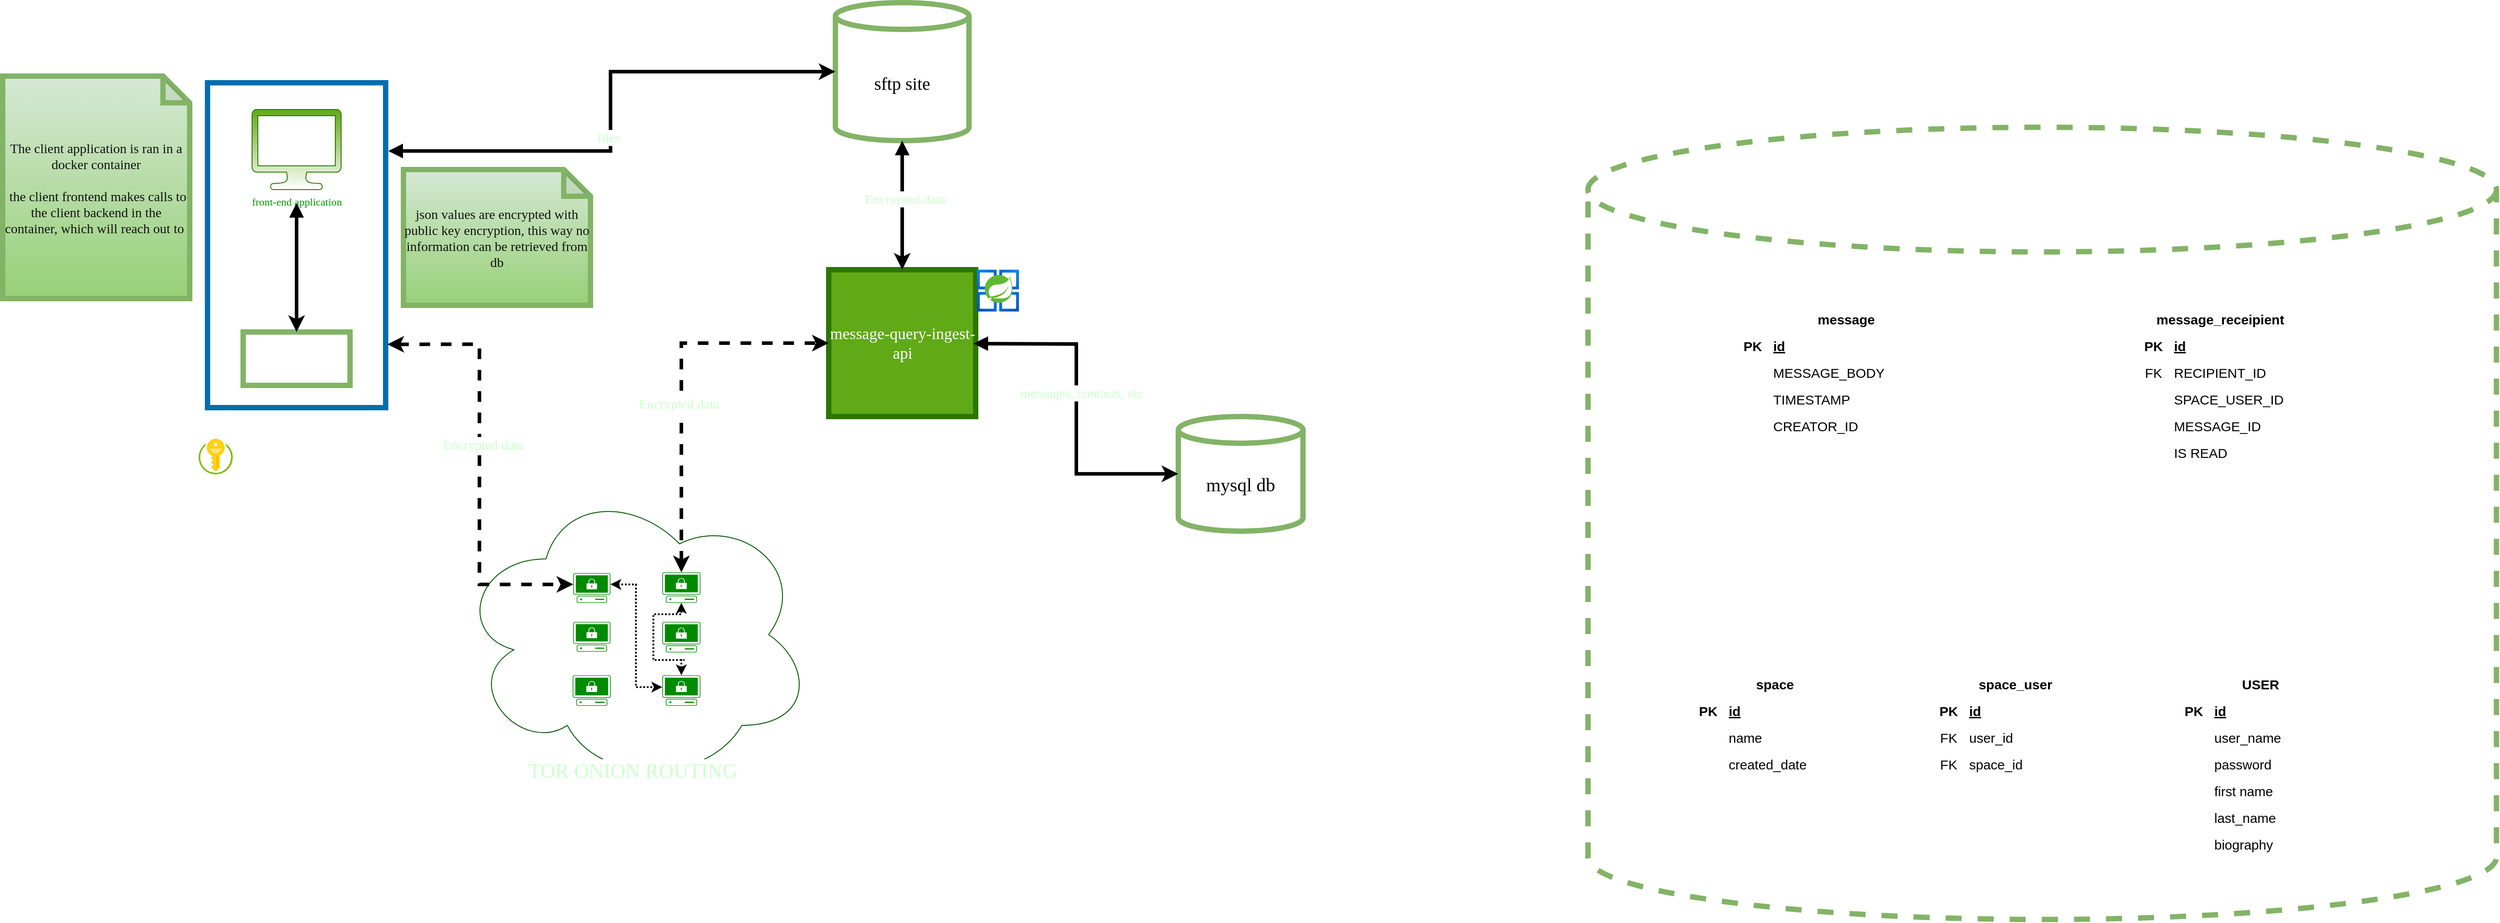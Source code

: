 <mxfile>
    <diagram id="uitrMO1AaJZe0HgwEuxK" name="Page-1">
        <mxGraphModel dx="2027" dy="1923" grid="1" gridSize="10" guides="1" tooltips="1" connect="1" arrows="1" fold="1" page="1" pageScale="1" pageWidth="850" pageHeight="1100" math="0" shadow="0">
            <root>
                <mxCell id="0"/>
                <mxCell id="1" parent="0"/>
                <mxCell id="LIlcAr5X8soDFpDNZf75-194" style="orthogonalLoop=1;jettySize=auto;html=1;exitX=1;exitY=0.5;exitDx=0;exitDy=0;exitPerimeter=0;entryX=0;entryY=0.5;entryDx=0;entryDy=0;entryPerimeter=0;fontSize=50;fontColor=#FFFFFF;startArrow=none;startFill=0;endArrow=blockThin;endFill=1;strokeColor=#FFFFFF;strokeWidth=6;shape=link;" parent="1" source="pYnr8Tc2lTxlnqV0wQ_2-9" target="LIlcAr5X8soDFpDNZf75-191" edge="1">
                    <mxGeometry relative="1" as="geometry"/>
                </mxCell>
                <mxCell id="LIlcAr5X8soDFpDNZf75-195" value="&lt;font style=&quot;font-size: 20px&quot;&gt;OVERVIEW&amp;nbsp;&lt;/font&gt;" style="edgeLabel;html=1;align=center;verticalAlign=middle;resizable=0;points=[];fontSize=15;fontColor=#FFFFFF;" parent="LIlcAr5X8soDFpDNZf75-194" vertex="1" connectable="0">
                    <mxGeometry x="-0.141" y="-3" relative="1" as="geometry">
                        <mxPoint as="offset"/>
                    </mxGeometry>
                </mxCell>
                <mxCell id="pYnr8Tc2lTxlnqV0wQ_2-9" value="&lt;font style=&quot;font-size: 21px&quot;&gt;mysql db&lt;/font&gt;" style="shape=cylinder3;whiteSpace=wrap;html=1;boundedLbl=1;backgroundOutline=1;size=15;fontFamily=Lucida Console;strokeWidth=6;gradientDirection=south;fillColor=none;strokeColor=#82b366;" parent="1" vertex="1">
                    <mxGeometry x="1100" y="415" width="140" height="128.75" as="geometry"/>
                </mxCell>
                <mxCell id="pYnr8Tc2lTxlnqV0wQ_2-22" value="&lt;font style=&quot;font-size: 20px&quot;&gt;sftp site&lt;/font&gt;" style="shape=cylinder3;whiteSpace=wrap;html=1;boundedLbl=1;backgroundOutline=1;size=15;fontFamily=Lucida Console;strokeWidth=6;gradientDirection=south;fillColor=none;strokeColor=#82b366;" parent="1" vertex="1">
                    <mxGeometry x="715" y="-50" width="150" height="155" as="geometry"/>
                </mxCell>
                <mxCell id="pYnr8Tc2lTxlnqV0wQ_2-23" value="&lt;font style=&quot;font-size: 18px&quot;&gt;message-query-ingest-api&lt;/font&gt;" style="whiteSpace=wrap;html=1;aspect=fixed;shadow=0;labelBackgroundColor=none;fontFamily=Lucida Console;strokeWidth=6;gradientDirection=south;fillColor=#60a917;fontColor=#ffffff;strokeColor=#2D7600;" parent="1" vertex="1">
                    <mxGeometry x="707.5" y="250" width="165" height="165" as="geometry"/>
                </mxCell>
                <mxCell id="pYnr8Tc2lTxlnqV0wQ_2-42" value="&lt;font style=&quot;font-size: 15px&quot;&gt;The client application is ran in a docker container&lt;br&gt;&lt;br&gt;&amp;nbsp;the client frontend makes calls to the client backend in the container, which will reach out to&amp;nbsp;&lt;/font&gt;" style="shape=note;whiteSpace=wrap;html=1;backgroundOutline=1;darkOpacity=0.05;shadow=0;labelBackgroundColor=none;fontFamily=Lucida Console;strokeWidth=6;fillColor=#d5e8d4;gradientDirection=south;strokeColor=#82b366;gradientColor=#97d077;labelBorderColor=none;fontColor=#121212;" parent="1" vertex="1">
                    <mxGeometry x="-220" y="32.5" width="210" height="250" as="geometry"/>
                </mxCell>
                <mxCell id="pYnr8Tc2lTxlnqV0wQ_2-50" value="" style="group" parent="1" vertex="1" connectable="0">
                    <mxGeometry x="10" y="40" width="225" height="365" as="geometry"/>
                </mxCell>
                <mxCell id="pYnr8Tc2lTxlnqV0wQ_2-5" value="front-end application" style="sketch=0;pointerEvents=1;shadow=0;dashed=0;html=1;strokeColor=#2D7600;fillColor=#60a917;labelPosition=center;verticalLabelPosition=bottom;verticalAlign=top;outlineConnect=0;align=center;shape=mxgraph.office.devices.lcd_monitor;fontColor=#009900;gradientColor=#ffffff;gradientDirection=south;fontFamily=Lucida Console;container=0;" parent="pYnr8Tc2lTxlnqV0wQ_2-50" vertex="1">
                    <mxGeometry x="50" y="30" width="100" height="90" as="geometry"/>
                </mxCell>
                <mxCell id="pYnr8Tc2lTxlnqV0wQ_2-7" value="client backend" style="rounded=0;whiteSpace=wrap;html=1;fontFamily=Lucida Console;strokeWidth=6;gradientDirection=south;fillColor=none;strokeColor=#82b366;fontColor=#FFFFFF;labelBackgroundColor=none;shadow=0;container=0;" parent="pYnr8Tc2lTxlnqV0wQ_2-50" vertex="1">
                    <mxGeometry x="40" y="280" width="120" height="60" as="geometry"/>
                </mxCell>
                <mxCell id="pYnr8Tc2lTxlnqV0wQ_2-16" style="edgeStyle=orthogonalEdgeStyle;rounded=0;orthogonalLoop=1;jettySize=auto;html=1;entryX=0.5;entryY=0;entryDx=0;entryDy=0;fontFamily=Lucida Console;fontColor=#CCFFCC;startArrow=block;startFill=1;sourcePerimeterSpacing=15;targetPerimeterSpacing=49;strokeWidth=4;jumpSize=6;" parent="pYnr8Tc2lTxlnqV0wQ_2-50" source="pYnr8Tc2lTxlnqV0wQ_2-5" target="pYnr8Tc2lTxlnqV0wQ_2-7" edge="1">
                    <mxGeometry relative="1" as="geometry"/>
                </mxCell>
                <mxCell id="pYnr8Tc2lTxlnqV0wQ_2-26" value="Docker Container" style="rounded=0;whiteSpace=wrap;html=1;shadow=0;labelBackgroundColor=none;fontFamily=Lucida Console;fontColor=#ffffff;strokeWidth=6;fillColor=none;gradientDirection=south;strokeColor=#006EAF;verticalAlign=top;container=0;" parent="pYnr8Tc2lTxlnqV0wQ_2-50" vertex="1">
                    <mxGeometry width="200" height="365" as="geometry"/>
                </mxCell>
                <mxCell id="LIlcAr5X8soDFpDNZf75-2" value="" style="shape=image;html=1;verticalAlign=top;verticalLabelPosition=bottom;labelBackgroundColor=#ffffff;imageAspect=0;aspect=fixed;image=https://cdn0.iconfinder.com/data/icons/social-media-2127/48/social_media_social_media_logo_docker-128.png;shadow=0;labelBorderColor=none;fontFamily=Lucida Console;fontSize=39;fontColor=#000033;strokeWidth=9;fillColor=default;gradientColor=none;gradientDirection=south;" parent="pYnr8Tc2lTxlnqV0wQ_2-50" vertex="1">
                    <mxGeometry x="150" y="-22.5" width="75" height="75" as="geometry"/>
                </mxCell>
                <mxCell id="LIlcAr5X8soDFpDNZf75-8" style="edgeStyle=orthogonalEdgeStyle;rounded=0;jumpSize=6;orthogonalLoop=1;jettySize=auto;html=1;exitX=1.015;exitY=0.21;exitDx=0;exitDy=0;entryX=0;entryY=0.5;entryDx=0;entryDy=0;fontFamily=Lucida Console;fontColor=#CCFFCC;startArrow=block;startFill=1;sourcePerimeterSpacing=15;targetPerimeterSpacing=49;strokeWidth=4;strokeColor=default;exitPerimeter=0;entryPerimeter=0;" parent="1" source="pYnr8Tc2lTxlnqV0wQ_2-26" target="pYnr8Tc2lTxlnqV0wQ_2-22" edge="1">
                    <mxGeometry relative="1" as="geometry">
                        <mxPoint x="211" y="89.905" as="sourcePoint"/>
                        <mxPoint x="699.99" y="90.0" as="targetPoint"/>
                    </mxGeometry>
                </mxCell>
                <mxCell id="LIlcAr5X8soDFpDNZf75-9" value="files" style="edgeLabel;html=1;align=center;verticalAlign=middle;resizable=0;points=[];fontFamily=Lucida Console;fontColor=#CCFFCC;fontSize=15;" parent="LIlcAr5X8soDFpDNZf75-8" vertex="1" connectable="0">
                    <mxGeometry x="-0.102" y="3" relative="1" as="geometry">
                        <mxPoint as="offset"/>
                    </mxGeometry>
                </mxCell>
                <mxCell id="LIlcAr5X8soDFpDNZf75-11" style="edgeStyle=orthogonalEdgeStyle;rounded=0;jumpSize=6;orthogonalLoop=1;jettySize=auto;html=1;exitX=0.5;exitY=1;exitDx=0;exitDy=0;entryX=0.5;entryY=0;entryDx=0;entryDy=0;fontFamily=Lucida Console;fontColor=#CCFFCC;startArrow=block;startFill=1;sourcePerimeterSpacing=15;targetPerimeterSpacing=49;strokeWidth=4;strokeColor=default;exitPerimeter=0;" parent="1" source="pYnr8Tc2lTxlnqV0wQ_2-22" target="pYnr8Tc2lTxlnqV0wQ_2-23" edge="1">
                    <mxGeometry relative="1" as="geometry">
                        <mxPoint x="222" y="336.325" as="sourcePoint"/>
                        <mxPoint x="710.99" y="333.92" as="targetPoint"/>
                    </mxGeometry>
                </mxCell>
                <mxCell id="LIlcAr5X8soDFpDNZf75-12" value="Encrypted data" style="edgeLabel;html=1;align=center;verticalAlign=middle;resizable=0;points=[];fontFamily=Lucida Console;fontColor=#CCFFCC;fontSize=15;" parent="LIlcAr5X8soDFpDNZf75-11" vertex="1" connectable="0">
                    <mxGeometry x="-0.102" y="3" relative="1" as="geometry">
                        <mxPoint as="offset"/>
                    </mxGeometry>
                </mxCell>
                <mxCell id="LIlcAr5X8soDFpDNZf75-13" value="" style="aspect=fixed;html=1;points=[];align=center;image;fontSize=12;image=img/lib/azure2/compute/Azure_Spring_Cloud.svg;" parent="1" vertex="1">
                    <mxGeometry x="872.5" y="250" width="50" height="47.06" as="geometry"/>
                </mxCell>
                <mxCell id="LIlcAr5X8soDFpDNZf75-16" style="edgeStyle=orthogonalEdgeStyle;rounded=0;jumpSize=6;orthogonalLoop=1;jettySize=auto;html=1;entryX=0;entryY=0.5;entryDx=0;entryDy=0;fontFamily=Lucida Console;fontColor=#CCFFCC;startArrow=block;startFill=1;sourcePerimeterSpacing=15;targetPerimeterSpacing=49;strokeWidth=4;strokeColor=default;entryPerimeter=0;" parent="1" target="pYnr8Tc2lTxlnqV0wQ_2-9" edge="1">
                    <mxGeometry relative="1" as="geometry">
                        <mxPoint x="870" y="333" as="sourcePoint"/>
                        <mxPoint x="865" y="509" as="targetPoint"/>
                    </mxGeometry>
                </mxCell>
                <mxCell id="LIlcAr5X8soDFpDNZf75-17" value="messages, contacts, etc" style="edgeLabel;html=1;align=center;verticalAlign=middle;resizable=0;points=[];fontFamily=Lucida Console;fontColor=#CCFFCC;fontSize=15;" parent="LIlcAr5X8soDFpDNZf75-16" vertex="1" connectable="0">
                    <mxGeometry x="-0.102" y="3" relative="1" as="geometry">
                        <mxPoint x="2" y="1" as="offset"/>
                    </mxGeometry>
                </mxCell>
                <mxCell id="LIlcAr5X8soDFpDNZf75-38" value="USER" style="shape=table;startSize=30;container=1;collapsible=1;childLayout=tableLayout;fixedRows=1;rowLines=0;fontStyle=1;align=center;resizeLast=1;labelBackgroundColor=none;labelBorderColor=none;fontSize=15;strokeWidth=4;strokeColor=#FFFFFF;" parent="1" vertex="1">
                    <mxGeometry x="2225.24" y="700" width="180" height="220" as="geometry"/>
                </mxCell>
                <mxCell id="LIlcAr5X8soDFpDNZf75-39" value="" style="shape=tableRow;horizontal=0;startSize=0;swimlaneHead=0;swimlaneBody=0;collapsible=0;dropTarget=0;points=[[0,0.5],[1,0.5]];portConstraint=eastwest;top=0;left=0;right=0;bottom=1;labelBackgroundColor=none;labelBorderColor=none;fontSize=15;strokeWidth=4;strokeColor=#FFFFFF;" parent="LIlcAr5X8soDFpDNZf75-38" vertex="1">
                    <mxGeometry y="30" width="180" height="30" as="geometry"/>
                </mxCell>
                <mxCell id="LIlcAr5X8soDFpDNZf75-40" value="PK" style="shape=partialRectangle;connectable=0;top=0;left=0;bottom=0;right=0;fontStyle=1;overflow=hidden;labelBackgroundColor=none;labelBorderColor=none;fontSize=15;strokeWidth=4;strokeColor=#FFFFFF;" parent="LIlcAr5X8soDFpDNZf75-39" vertex="1">
                    <mxGeometry width="30" height="30" as="geometry">
                        <mxRectangle width="30" height="30" as="alternateBounds"/>
                    </mxGeometry>
                </mxCell>
                <mxCell id="LIlcAr5X8soDFpDNZf75-41" value="id" style="shape=partialRectangle;connectable=0;top=0;left=0;bottom=0;right=0;align=left;spacingLeft=6;fontStyle=5;overflow=hidden;labelBackgroundColor=none;labelBorderColor=none;fontSize=15;strokeWidth=4;strokeColor=#FFFFFF;" parent="LIlcAr5X8soDFpDNZf75-39" vertex="1">
                    <mxGeometry x="30" width="150" height="30" as="geometry">
                        <mxRectangle width="150" height="30" as="alternateBounds"/>
                    </mxGeometry>
                </mxCell>
                <mxCell id="LIlcAr5X8soDFpDNZf75-42" value="" style="shape=tableRow;horizontal=0;startSize=0;swimlaneHead=0;swimlaneBody=0;collapsible=0;dropTarget=0;points=[[0,0.5],[1,0.5]];portConstraint=eastwest;top=0;left=0;right=0;bottom=0;labelBackgroundColor=none;labelBorderColor=none;fontSize=15;strokeWidth=4;strokeColor=#FFFFFF;" parent="LIlcAr5X8soDFpDNZf75-38" vertex="1">
                    <mxGeometry y="60" width="180" height="30" as="geometry"/>
                </mxCell>
                <mxCell id="LIlcAr5X8soDFpDNZf75-43" value="" style="shape=partialRectangle;connectable=0;top=0;left=0;bottom=0;right=0;editable=1;overflow=hidden;labelBackgroundColor=none;labelBorderColor=none;fontSize=15;strokeWidth=4;strokeColor=#FFFFFF;" parent="LIlcAr5X8soDFpDNZf75-42" vertex="1">
                    <mxGeometry width="30" height="30" as="geometry">
                        <mxRectangle width="30" height="30" as="alternateBounds"/>
                    </mxGeometry>
                </mxCell>
                <mxCell id="LIlcAr5X8soDFpDNZf75-44" value="user_name" style="shape=partialRectangle;connectable=0;top=0;left=0;bottom=0;right=0;align=left;spacingLeft=6;overflow=hidden;labelBackgroundColor=none;labelBorderColor=none;fontSize=15;strokeWidth=4;strokeColor=#FFFFFF;" parent="LIlcAr5X8soDFpDNZf75-42" vertex="1">
                    <mxGeometry x="30" width="150" height="30" as="geometry">
                        <mxRectangle width="150" height="30" as="alternateBounds"/>
                    </mxGeometry>
                </mxCell>
                <mxCell id="LIlcAr5X8soDFpDNZf75-64" value="" style="shape=tableRow;horizontal=0;startSize=0;swimlaneHead=0;swimlaneBody=0;collapsible=0;dropTarget=0;points=[[0,0.5],[1,0.5]];portConstraint=eastwest;top=0;left=0;right=0;bottom=0;labelBackgroundColor=none;labelBorderColor=none;fontSize=15;strokeWidth=4;strokeColor=#FFFFFF;" parent="LIlcAr5X8soDFpDNZf75-38" vertex="1">
                    <mxGeometry y="90" width="180" height="30" as="geometry"/>
                </mxCell>
                <mxCell id="LIlcAr5X8soDFpDNZf75-65" value="" style="shape=partialRectangle;connectable=0;top=0;left=0;bottom=0;right=0;editable=1;overflow=hidden;labelBackgroundColor=none;labelBorderColor=none;fontSize=15;strokeWidth=4;strokeColor=#FFFFFF;" parent="LIlcAr5X8soDFpDNZf75-64" vertex="1">
                    <mxGeometry width="30" height="30" as="geometry">
                        <mxRectangle width="30" height="30" as="alternateBounds"/>
                    </mxGeometry>
                </mxCell>
                <mxCell id="LIlcAr5X8soDFpDNZf75-66" value="password" style="shape=partialRectangle;connectable=0;top=0;left=0;bottom=0;right=0;align=left;spacingLeft=6;overflow=hidden;labelBackgroundColor=none;labelBorderColor=none;fontSize=15;strokeWidth=4;strokeColor=#FFFFFF;" parent="LIlcAr5X8soDFpDNZf75-64" vertex="1">
                    <mxGeometry x="30" width="150" height="30" as="geometry">
                        <mxRectangle width="150" height="30" as="alternateBounds"/>
                    </mxGeometry>
                </mxCell>
                <mxCell id="LIlcAr5X8soDFpDNZf75-67" value="" style="shape=tableRow;horizontal=0;startSize=0;swimlaneHead=0;swimlaneBody=0;collapsible=0;dropTarget=0;points=[[0,0.5],[1,0.5]];portConstraint=eastwest;top=0;left=0;right=0;bottom=0;labelBackgroundColor=none;labelBorderColor=none;fontSize=15;strokeWidth=4;strokeColor=#FFFFFF;" parent="LIlcAr5X8soDFpDNZf75-38" vertex="1">
                    <mxGeometry y="120" width="180" height="30" as="geometry"/>
                </mxCell>
                <mxCell id="LIlcAr5X8soDFpDNZf75-68" value="" style="shape=partialRectangle;connectable=0;top=0;left=0;bottom=0;right=0;editable=1;overflow=hidden;labelBackgroundColor=none;labelBorderColor=none;fontSize=15;strokeWidth=4;strokeColor=#FFFFFF;" parent="LIlcAr5X8soDFpDNZf75-67" vertex="1">
                    <mxGeometry width="30" height="30" as="geometry">
                        <mxRectangle width="30" height="30" as="alternateBounds"/>
                    </mxGeometry>
                </mxCell>
                <mxCell id="LIlcAr5X8soDFpDNZf75-69" value="first name" style="shape=partialRectangle;connectable=0;top=0;left=0;bottom=0;right=0;align=left;spacingLeft=6;overflow=hidden;labelBackgroundColor=none;labelBorderColor=none;fontSize=15;strokeWidth=4;strokeColor=#FFFFFF;" parent="LIlcAr5X8soDFpDNZf75-67" vertex="1">
                    <mxGeometry x="30" width="150" height="30" as="geometry">
                        <mxRectangle width="150" height="30" as="alternateBounds"/>
                    </mxGeometry>
                </mxCell>
                <mxCell id="LIlcAr5X8soDFpDNZf75-76" value="" style="shape=tableRow;horizontal=0;startSize=0;swimlaneHead=0;swimlaneBody=0;collapsible=0;dropTarget=0;points=[[0,0.5],[1,0.5]];portConstraint=eastwest;top=0;left=0;right=0;bottom=0;labelBackgroundColor=none;labelBorderColor=none;fontSize=15;strokeWidth=4;strokeColor=#FFFFFF;" parent="LIlcAr5X8soDFpDNZf75-38" vertex="1">
                    <mxGeometry y="150" width="180" height="30" as="geometry"/>
                </mxCell>
                <mxCell id="LIlcAr5X8soDFpDNZf75-77" value="           " style="shape=partialRectangle;connectable=0;top=0;left=0;bottom=0;right=0;editable=1;overflow=hidden;labelBackgroundColor=none;labelBorderColor=none;fontSize=15;strokeWidth=4;strokeColor=#FFFFFF;" parent="LIlcAr5X8soDFpDNZf75-76" vertex="1">
                    <mxGeometry width="30" height="30" as="geometry">
                        <mxRectangle width="30" height="30" as="alternateBounds"/>
                    </mxGeometry>
                </mxCell>
                <mxCell id="LIlcAr5X8soDFpDNZf75-78" value="last_name" style="shape=partialRectangle;connectable=0;top=0;left=0;bottom=0;right=0;align=left;spacingLeft=6;overflow=hidden;labelBackgroundColor=none;labelBorderColor=none;fontSize=15;strokeWidth=4;strokeColor=#FFFFFF;" parent="LIlcAr5X8soDFpDNZf75-76" vertex="1">
                    <mxGeometry x="30" width="150" height="30" as="geometry">
                        <mxRectangle width="150" height="30" as="alternateBounds"/>
                    </mxGeometry>
                </mxCell>
                <mxCell id="LIlcAr5X8soDFpDNZf75-79" value="" style="shape=tableRow;horizontal=0;startSize=0;swimlaneHead=0;swimlaneBody=0;collapsible=0;dropTarget=0;points=[[0,0.5],[1,0.5]];portConstraint=eastwest;top=0;left=0;right=0;bottom=0;labelBackgroundColor=none;labelBorderColor=none;fontSize=15;strokeWidth=4;strokeColor=#FFFFFF;" parent="LIlcAr5X8soDFpDNZf75-38" vertex="1">
                    <mxGeometry y="180" width="180" height="30" as="geometry"/>
                </mxCell>
                <mxCell id="LIlcAr5X8soDFpDNZf75-80" value="           " style="shape=partialRectangle;connectable=0;top=0;left=0;bottom=0;right=0;editable=1;overflow=hidden;labelBackgroundColor=none;labelBorderColor=none;fontSize=15;strokeWidth=4;strokeColor=#FFFFFF;" parent="LIlcAr5X8soDFpDNZf75-79" vertex="1">
                    <mxGeometry width="30" height="30" as="geometry">
                        <mxRectangle width="30" height="30" as="alternateBounds"/>
                    </mxGeometry>
                </mxCell>
                <mxCell id="LIlcAr5X8soDFpDNZf75-81" value="biography" style="shape=partialRectangle;connectable=0;top=0;left=0;bottom=0;right=0;align=left;spacingLeft=6;overflow=hidden;labelBackgroundColor=none;labelBorderColor=none;fontSize=15;strokeWidth=4;strokeColor=#FFFFFF;" parent="LIlcAr5X8soDFpDNZf75-79" vertex="1">
                    <mxGeometry x="30" width="150" height="30" as="geometry">
                        <mxRectangle width="150" height="30" as="alternateBounds"/>
                    </mxGeometry>
                </mxCell>
                <mxCell id="LIlcAr5X8soDFpDNZf75-82" value="message_receipient" style="shape=table;startSize=30;container=1;collapsible=1;childLayout=tableLayout;fixedRows=1;rowLines=0;fontStyle=1;align=center;resizeLast=1;labelBackgroundColor=none;labelBorderColor=none;fontSize=15;strokeWidth=4;strokeColor=#FFFFFF;" parent="1" vertex="1">
                    <mxGeometry x="2180" y="290" width="180" height="190" as="geometry"/>
                </mxCell>
                <mxCell id="LIlcAr5X8soDFpDNZf75-83" value="" style="shape=tableRow;horizontal=0;startSize=0;swimlaneHead=0;swimlaneBody=0;collapsible=0;dropTarget=0;points=[[0,0.5],[1,0.5]];portConstraint=eastwest;top=0;left=0;right=0;bottom=1;labelBackgroundColor=none;labelBorderColor=none;fontSize=15;strokeWidth=4;strokeColor=#FFFFFF;" parent="LIlcAr5X8soDFpDNZf75-82" vertex="1">
                    <mxGeometry y="30" width="180" height="30" as="geometry"/>
                </mxCell>
                <mxCell id="LIlcAr5X8soDFpDNZf75-84" value="PK" style="shape=partialRectangle;connectable=0;top=0;left=0;bottom=0;right=0;fontStyle=1;overflow=hidden;labelBackgroundColor=none;labelBorderColor=none;fontSize=15;strokeWidth=4;strokeColor=#FFFFFF;" parent="LIlcAr5X8soDFpDNZf75-83" vertex="1">
                    <mxGeometry width="30" height="30" as="geometry">
                        <mxRectangle width="30" height="30" as="alternateBounds"/>
                    </mxGeometry>
                </mxCell>
                <mxCell id="LIlcAr5X8soDFpDNZf75-85" value="id" style="shape=partialRectangle;connectable=0;top=0;left=0;bottom=0;right=0;align=left;spacingLeft=6;fontStyle=5;overflow=hidden;labelBackgroundColor=none;labelBorderColor=none;fontSize=15;strokeWidth=4;strokeColor=#FFFFFF;" parent="LIlcAr5X8soDFpDNZf75-83" vertex="1">
                    <mxGeometry x="30" width="150" height="30" as="geometry">
                        <mxRectangle width="150" height="30" as="alternateBounds"/>
                    </mxGeometry>
                </mxCell>
                <mxCell id="LIlcAr5X8soDFpDNZf75-89" value="" style="shape=tableRow;horizontal=0;startSize=0;swimlaneHead=0;swimlaneBody=0;collapsible=0;dropTarget=0;points=[[0,0.5],[1,0.5]];portConstraint=eastwest;top=0;left=0;right=0;bottom=0;labelBackgroundColor=none;labelBorderColor=none;fontSize=15;strokeWidth=4;strokeColor=#FFFFFF;" parent="LIlcAr5X8soDFpDNZf75-82" vertex="1">
                    <mxGeometry y="60" width="180" height="30" as="geometry"/>
                </mxCell>
                <mxCell id="LIlcAr5X8soDFpDNZf75-90" value="FK" style="shape=partialRectangle;connectable=0;top=0;left=0;bottom=0;right=0;editable=1;overflow=hidden;labelBackgroundColor=none;labelBorderColor=none;fontSize=15;strokeWidth=4;strokeColor=#FFFFFF;" parent="LIlcAr5X8soDFpDNZf75-89" vertex="1">
                    <mxGeometry width="30" height="30" as="geometry">
                        <mxRectangle width="30" height="30" as="alternateBounds"/>
                    </mxGeometry>
                </mxCell>
                <mxCell id="LIlcAr5X8soDFpDNZf75-91" value="RECIPIENT_ID" style="shape=partialRectangle;connectable=0;top=0;left=0;bottom=0;right=0;align=left;spacingLeft=6;overflow=hidden;labelBackgroundColor=none;labelBorderColor=none;fontSize=15;strokeWidth=4;strokeColor=#FFFFFF;" parent="LIlcAr5X8soDFpDNZf75-89" vertex="1">
                    <mxGeometry x="30" width="150" height="30" as="geometry">
                        <mxRectangle width="150" height="30" as="alternateBounds"/>
                    </mxGeometry>
                </mxCell>
                <mxCell id="LIlcAr5X8soDFpDNZf75-92" value="" style="shape=tableRow;horizontal=0;startSize=0;swimlaneHead=0;swimlaneBody=0;collapsible=0;dropTarget=0;points=[[0,0.5],[1,0.5]];portConstraint=eastwest;top=0;left=0;right=0;bottom=0;labelBackgroundColor=none;labelBorderColor=none;fontSize=15;strokeWidth=4;strokeColor=#FFFFFF;" parent="LIlcAr5X8soDFpDNZf75-82" vertex="1">
                    <mxGeometry y="90" width="180" height="30" as="geometry"/>
                </mxCell>
                <mxCell id="LIlcAr5X8soDFpDNZf75-93" value="" style="shape=partialRectangle;connectable=0;top=0;left=0;bottom=0;right=0;editable=1;overflow=hidden;labelBackgroundColor=none;labelBorderColor=none;fontSize=15;strokeWidth=4;strokeColor=#FFFFFF;" parent="LIlcAr5X8soDFpDNZf75-92" vertex="1">
                    <mxGeometry width="30" height="30" as="geometry">
                        <mxRectangle width="30" height="30" as="alternateBounds"/>
                    </mxGeometry>
                </mxCell>
                <mxCell id="LIlcAr5X8soDFpDNZf75-94" value="SPACE_USER_ID " style="shape=partialRectangle;connectable=0;top=0;left=0;bottom=0;right=0;align=left;spacingLeft=6;overflow=hidden;labelBackgroundColor=none;labelBorderColor=none;fontSize=15;strokeWidth=4;strokeColor=#FFFFFF;" parent="LIlcAr5X8soDFpDNZf75-92" vertex="1">
                    <mxGeometry x="30" width="150" height="30" as="geometry">
                        <mxRectangle width="150" height="30" as="alternateBounds"/>
                    </mxGeometry>
                </mxCell>
                <mxCell id="LIlcAr5X8soDFpDNZf75-95" value="" style="shape=tableRow;horizontal=0;startSize=0;swimlaneHead=0;swimlaneBody=0;collapsible=0;dropTarget=0;points=[[0,0.5],[1,0.5]];portConstraint=eastwest;top=0;left=0;right=0;bottom=0;labelBackgroundColor=none;labelBorderColor=none;fontSize=15;strokeWidth=4;strokeColor=#FFFFFF;" parent="LIlcAr5X8soDFpDNZf75-82" vertex="1">
                    <mxGeometry y="120" width="180" height="30" as="geometry"/>
                </mxCell>
                <mxCell id="LIlcAr5X8soDFpDNZf75-96" value="           " style="shape=partialRectangle;connectable=0;top=0;left=0;bottom=0;right=0;editable=1;overflow=hidden;labelBackgroundColor=none;labelBorderColor=none;fontSize=15;strokeWidth=4;strokeColor=#FFFFFF;" parent="LIlcAr5X8soDFpDNZf75-95" vertex="1">
                    <mxGeometry width="30" height="30" as="geometry">
                        <mxRectangle width="30" height="30" as="alternateBounds"/>
                    </mxGeometry>
                </mxCell>
                <mxCell id="LIlcAr5X8soDFpDNZf75-97" value="MESSAGE_ID" style="shape=partialRectangle;connectable=0;top=0;left=0;bottom=0;right=0;align=left;spacingLeft=6;overflow=hidden;labelBackgroundColor=none;labelBorderColor=none;fontSize=15;strokeWidth=4;strokeColor=#FFFFFF;" parent="LIlcAr5X8soDFpDNZf75-95" vertex="1">
                    <mxGeometry x="30" width="150" height="30" as="geometry">
                        <mxRectangle width="150" height="30" as="alternateBounds"/>
                    </mxGeometry>
                </mxCell>
                <mxCell id="LIlcAr5X8soDFpDNZf75-98" value="" style="shape=tableRow;horizontal=0;startSize=0;swimlaneHead=0;swimlaneBody=0;collapsible=0;dropTarget=0;points=[[0,0.5],[1,0.5]];portConstraint=eastwest;top=0;left=0;right=0;bottom=0;labelBackgroundColor=none;labelBorderColor=none;fontSize=15;strokeWidth=4;strokeColor=#FFFFFF;" parent="LIlcAr5X8soDFpDNZf75-82" vertex="1">
                    <mxGeometry y="150" width="180" height="30" as="geometry"/>
                </mxCell>
                <mxCell id="LIlcAr5X8soDFpDNZf75-99" value="           " style="shape=partialRectangle;connectable=0;top=0;left=0;bottom=0;right=0;editable=1;overflow=hidden;labelBackgroundColor=none;labelBorderColor=none;fontSize=15;strokeWidth=4;strokeColor=#FFFFFF;" parent="LIlcAr5X8soDFpDNZf75-98" vertex="1">
                    <mxGeometry width="30" height="30" as="geometry">
                        <mxRectangle width="30" height="30" as="alternateBounds"/>
                    </mxGeometry>
                </mxCell>
                <mxCell id="LIlcAr5X8soDFpDNZf75-100" value="IS READ" style="shape=partialRectangle;connectable=0;top=0;left=0;bottom=0;right=0;align=left;spacingLeft=6;overflow=hidden;labelBackgroundColor=none;labelBorderColor=none;fontSize=15;strokeWidth=4;strokeColor=#FFFFFF;" parent="LIlcAr5X8soDFpDNZf75-98" vertex="1">
                    <mxGeometry x="30" width="150" height="30" as="geometry">
                        <mxRectangle width="150" height="30" as="alternateBounds"/>
                    </mxGeometry>
                </mxCell>
                <mxCell id="LIlcAr5X8soDFpDNZf75-101" value="space" style="shape=table;startSize=30;container=1;collapsible=1;childLayout=tableLayout;fixedRows=1;rowLines=0;fontStyle=1;align=center;resizeLast=1;labelBackgroundColor=none;labelBorderColor=none;fontSize=15;strokeWidth=4;strokeColor=#FFFFFF;" parent="1" vertex="1">
                    <mxGeometry x="1680" y="700" width="180" height="130" as="geometry"/>
                </mxCell>
                <mxCell id="LIlcAr5X8soDFpDNZf75-102" value="" style="shape=tableRow;horizontal=0;startSize=0;swimlaneHead=0;swimlaneBody=0;collapsible=0;dropTarget=0;points=[[0,0.5],[1,0.5]];portConstraint=eastwest;top=0;left=0;right=0;bottom=1;labelBackgroundColor=none;labelBorderColor=none;fontSize=15;strokeWidth=4;strokeColor=#FFFFFF;" parent="LIlcAr5X8soDFpDNZf75-101" vertex="1">
                    <mxGeometry y="30" width="180" height="30" as="geometry"/>
                </mxCell>
                <mxCell id="LIlcAr5X8soDFpDNZf75-103" value="PK" style="shape=partialRectangle;connectable=0;top=0;left=0;bottom=0;right=0;fontStyle=1;overflow=hidden;labelBackgroundColor=none;labelBorderColor=none;fontSize=15;strokeWidth=4;strokeColor=#FFFFFF;" parent="LIlcAr5X8soDFpDNZf75-102" vertex="1">
                    <mxGeometry width="30" height="30" as="geometry">
                        <mxRectangle width="30" height="30" as="alternateBounds"/>
                    </mxGeometry>
                </mxCell>
                <mxCell id="LIlcAr5X8soDFpDNZf75-104" value="id" style="shape=partialRectangle;connectable=0;top=0;left=0;bottom=0;right=0;align=left;spacingLeft=6;fontStyle=5;overflow=hidden;labelBackgroundColor=none;labelBorderColor=none;fontSize=15;strokeWidth=4;strokeColor=#FFFFFF;" parent="LIlcAr5X8soDFpDNZf75-102" vertex="1">
                    <mxGeometry x="30" width="150" height="30" as="geometry">
                        <mxRectangle width="150" height="30" as="alternateBounds"/>
                    </mxGeometry>
                </mxCell>
                <mxCell id="LIlcAr5X8soDFpDNZf75-105" value="" style="shape=tableRow;horizontal=0;startSize=0;swimlaneHead=0;swimlaneBody=0;collapsible=0;dropTarget=0;points=[[0,0.5],[1,0.5]];portConstraint=eastwest;top=0;left=0;right=0;bottom=0;labelBackgroundColor=none;labelBorderColor=none;fontSize=15;strokeWidth=4;strokeColor=#FFFFFF;" parent="LIlcAr5X8soDFpDNZf75-101" vertex="1">
                    <mxGeometry y="60" width="180" height="30" as="geometry"/>
                </mxCell>
                <mxCell id="LIlcAr5X8soDFpDNZf75-106" value="" style="shape=partialRectangle;connectable=0;top=0;left=0;bottom=0;right=0;editable=1;overflow=hidden;labelBackgroundColor=none;labelBorderColor=none;fontSize=15;strokeWidth=4;strokeColor=#FFFFFF;" parent="LIlcAr5X8soDFpDNZf75-105" vertex="1">
                    <mxGeometry width="30" height="30" as="geometry">
                        <mxRectangle width="30" height="30" as="alternateBounds"/>
                    </mxGeometry>
                </mxCell>
                <mxCell id="LIlcAr5X8soDFpDNZf75-107" value="name" style="shape=partialRectangle;connectable=0;top=0;left=0;bottom=0;right=0;align=left;spacingLeft=6;overflow=hidden;labelBackgroundColor=none;labelBorderColor=none;fontSize=15;strokeWidth=4;strokeColor=#FFFFFF;" parent="LIlcAr5X8soDFpDNZf75-105" vertex="1">
                    <mxGeometry x="30" width="150" height="30" as="geometry">
                        <mxRectangle width="150" height="30" as="alternateBounds"/>
                    </mxGeometry>
                </mxCell>
                <mxCell id="LIlcAr5X8soDFpDNZf75-108" value="" style="shape=tableRow;horizontal=0;startSize=0;swimlaneHead=0;swimlaneBody=0;collapsible=0;dropTarget=0;points=[[0,0.5],[1,0.5]];portConstraint=eastwest;top=0;left=0;right=0;bottom=0;labelBackgroundColor=none;labelBorderColor=none;fontSize=15;strokeWidth=4;strokeColor=#FFFFFF;" parent="LIlcAr5X8soDFpDNZf75-101" vertex="1">
                    <mxGeometry y="90" width="180" height="30" as="geometry"/>
                </mxCell>
                <mxCell id="LIlcAr5X8soDFpDNZf75-109" value="" style="shape=partialRectangle;connectable=0;top=0;left=0;bottom=0;right=0;editable=1;overflow=hidden;labelBackgroundColor=none;labelBorderColor=none;fontSize=15;strokeWidth=4;strokeColor=#FFFFFF;" parent="LIlcAr5X8soDFpDNZf75-108" vertex="1">
                    <mxGeometry width="30" height="30" as="geometry">
                        <mxRectangle width="30" height="30" as="alternateBounds"/>
                    </mxGeometry>
                </mxCell>
                <mxCell id="LIlcAr5X8soDFpDNZf75-110" value="created_date" style="shape=partialRectangle;connectable=0;top=0;left=0;bottom=0;right=0;align=left;spacingLeft=6;overflow=hidden;labelBackgroundColor=none;labelBorderColor=none;fontSize=15;strokeWidth=4;strokeColor=#FFFFFF;" parent="LIlcAr5X8soDFpDNZf75-108" vertex="1">
                    <mxGeometry x="30" width="150" height="30" as="geometry">
                        <mxRectangle width="150" height="30" as="alternateBounds"/>
                    </mxGeometry>
                </mxCell>
                <mxCell id="LIlcAr5X8soDFpDNZf75-139" value="message" style="shape=table;startSize=30;container=1;collapsible=1;childLayout=tableLayout;fixedRows=1;rowLines=0;fontStyle=1;align=center;resizeLast=1;labelBackgroundColor=none;labelBorderColor=none;fontSize=15;strokeWidth=4;strokeColor=#FFFFFF;" parent="1" vertex="1">
                    <mxGeometry x="1730" y="290" width="240" height="160" as="geometry"/>
                </mxCell>
                <mxCell id="LIlcAr5X8soDFpDNZf75-140" value="" style="shape=tableRow;horizontal=0;startSize=0;swimlaneHead=0;swimlaneBody=0;collapsible=0;dropTarget=0;points=[[0,0.5],[1,0.5]];portConstraint=eastwest;top=0;left=0;right=0;bottom=1;labelBackgroundColor=none;labelBorderColor=none;fontSize=15;strokeWidth=4;strokeColor=#FFFFFF;" parent="LIlcAr5X8soDFpDNZf75-139" vertex="1">
                    <mxGeometry y="30" width="240" height="30" as="geometry"/>
                </mxCell>
                <mxCell id="LIlcAr5X8soDFpDNZf75-141" value="PK" style="shape=partialRectangle;connectable=0;top=0;left=0;bottom=0;right=0;fontStyle=1;overflow=hidden;labelBackgroundColor=none;labelBorderColor=none;fontSize=15;strokeWidth=4;strokeColor=#FFFFFF;" parent="LIlcAr5X8soDFpDNZf75-140" vertex="1">
                    <mxGeometry width="30" height="30" as="geometry">
                        <mxRectangle width="30" height="30" as="alternateBounds"/>
                    </mxGeometry>
                </mxCell>
                <mxCell id="LIlcAr5X8soDFpDNZf75-142" value="id" style="shape=partialRectangle;connectable=0;top=0;left=0;bottom=0;right=0;align=left;spacingLeft=6;fontStyle=5;overflow=hidden;labelBackgroundColor=none;labelBorderColor=none;fontSize=15;strokeWidth=4;strokeColor=#FFFFFF;" parent="LIlcAr5X8soDFpDNZf75-140" vertex="1">
                    <mxGeometry x="30" width="210" height="30" as="geometry">
                        <mxRectangle width="210" height="30" as="alternateBounds"/>
                    </mxGeometry>
                </mxCell>
                <mxCell id="LIlcAr5X8soDFpDNZf75-143" value="" style="shape=tableRow;horizontal=0;startSize=0;swimlaneHead=0;swimlaneBody=0;collapsible=0;dropTarget=0;points=[[0,0.5],[1,0.5]];portConstraint=eastwest;top=0;left=0;right=0;bottom=0;labelBackgroundColor=none;labelBorderColor=none;fontSize=15;strokeWidth=4;strokeColor=#FFFFFF;" parent="LIlcAr5X8soDFpDNZf75-139" vertex="1">
                    <mxGeometry y="60" width="240" height="30" as="geometry"/>
                </mxCell>
                <mxCell id="LIlcAr5X8soDFpDNZf75-144" value="" style="shape=partialRectangle;connectable=0;top=0;left=0;bottom=0;right=0;editable=1;overflow=hidden;labelBackgroundColor=none;labelBorderColor=none;fontSize=15;strokeWidth=4;strokeColor=#FFFFFF;" parent="LIlcAr5X8soDFpDNZf75-143" vertex="1">
                    <mxGeometry width="30" height="30" as="geometry">
                        <mxRectangle width="30" height="30" as="alternateBounds"/>
                    </mxGeometry>
                </mxCell>
                <mxCell id="LIlcAr5X8soDFpDNZf75-145" value="MESSAGE_BODY" style="shape=partialRectangle;connectable=0;top=0;left=0;bottom=0;right=0;align=left;spacingLeft=6;overflow=hidden;labelBackgroundColor=none;labelBorderColor=none;fontSize=15;strokeWidth=4;strokeColor=#FFFFFF;" parent="LIlcAr5X8soDFpDNZf75-143" vertex="1">
                    <mxGeometry x="30" width="210" height="30" as="geometry">
                        <mxRectangle width="210" height="30" as="alternateBounds"/>
                    </mxGeometry>
                </mxCell>
                <mxCell id="LIlcAr5X8soDFpDNZf75-146" value="" style="shape=tableRow;horizontal=0;startSize=0;swimlaneHead=0;swimlaneBody=0;collapsible=0;dropTarget=0;points=[[0,0.5],[1,0.5]];portConstraint=eastwest;top=0;left=0;right=0;bottom=0;labelBackgroundColor=none;labelBorderColor=none;fontSize=15;strokeWidth=4;strokeColor=#FFFFFF;" parent="LIlcAr5X8soDFpDNZf75-139" vertex="1">
                    <mxGeometry y="90" width="240" height="30" as="geometry"/>
                </mxCell>
                <mxCell id="LIlcAr5X8soDFpDNZf75-147" value="" style="shape=partialRectangle;connectable=0;top=0;left=0;bottom=0;right=0;editable=1;overflow=hidden;labelBackgroundColor=none;labelBorderColor=none;fontSize=15;strokeWidth=4;strokeColor=#FFFFFF;" parent="LIlcAr5X8soDFpDNZf75-146" vertex="1">
                    <mxGeometry width="30" height="30" as="geometry">
                        <mxRectangle width="30" height="30" as="alternateBounds"/>
                    </mxGeometry>
                </mxCell>
                <mxCell id="LIlcAr5X8soDFpDNZf75-148" value="TIMESTAMP" style="shape=partialRectangle;connectable=0;top=0;left=0;bottom=0;right=0;align=left;spacingLeft=6;overflow=hidden;labelBackgroundColor=none;labelBorderColor=none;fontSize=15;strokeWidth=4;strokeColor=#FFFFFF;" parent="LIlcAr5X8soDFpDNZf75-146" vertex="1">
                    <mxGeometry x="30" width="210" height="30" as="geometry">
                        <mxRectangle width="210" height="30" as="alternateBounds"/>
                    </mxGeometry>
                </mxCell>
                <mxCell id="LIlcAr5X8soDFpDNZf75-181" value="" style="shape=tableRow;horizontal=0;startSize=0;swimlaneHead=0;swimlaneBody=0;collapsible=0;dropTarget=0;points=[[0,0.5],[1,0.5]];portConstraint=eastwest;top=0;left=0;right=0;bottom=0;labelBackgroundColor=none;labelBorderColor=none;fontSize=15;strokeWidth=4;strokeColor=#FFFFFF;" parent="LIlcAr5X8soDFpDNZf75-139" vertex="1">
                    <mxGeometry y="120" width="240" height="30" as="geometry"/>
                </mxCell>
                <mxCell id="LIlcAr5X8soDFpDNZf75-182" value="" style="shape=partialRectangle;connectable=0;top=0;left=0;bottom=0;right=0;editable=1;overflow=hidden;labelBackgroundColor=none;labelBorderColor=none;fontSize=15;strokeWidth=4;strokeColor=#FFFFFF;" parent="LIlcAr5X8soDFpDNZf75-181" vertex="1">
                    <mxGeometry width="30" height="30" as="geometry">
                        <mxRectangle width="30" height="30" as="alternateBounds"/>
                    </mxGeometry>
                </mxCell>
                <mxCell id="LIlcAr5X8soDFpDNZf75-183" value="CREATOR_ID" style="shape=partialRectangle;connectable=0;top=0;left=0;bottom=0;right=0;align=left;spacingLeft=6;overflow=hidden;labelBackgroundColor=none;labelBorderColor=none;fontSize=15;strokeWidth=4;strokeColor=#FFFFFF;" parent="LIlcAr5X8soDFpDNZf75-181" vertex="1">
                    <mxGeometry x="30" width="210" height="30" as="geometry">
                        <mxRectangle width="210" height="30" as="alternateBounds"/>
                    </mxGeometry>
                </mxCell>
                <mxCell id="LIlcAr5X8soDFpDNZf75-158" value="space_user" style="shape=table;startSize=30;container=1;collapsible=1;childLayout=tableLayout;fixedRows=1;rowLines=0;fontStyle=1;align=center;resizeLast=1;labelBackgroundColor=none;labelBorderColor=none;fontSize=15;strokeWidth=4;strokeColor=#FFFFFF;" parent="1" vertex="1">
                    <mxGeometry x="1950" y="700" width="180" height="130" as="geometry"/>
                </mxCell>
                <mxCell id="LIlcAr5X8soDFpDNZf75-159" value="" style="shape=tableRow;horizontal=0;startSize=0;swimlaneHead=0;swimlaneBody=0;collapsible=0;dropTarget=0;points=[[0,0.5],[1,0.5]];portConstraint=eastwest;top=0;left=0;right=0;bottom=1;labelBackgroundColor=none;labelBorderColor=none;fontSize=15;strokeWidth=4;strokeColor=#FFFFFF;" parent="LIlcAr5X8soDFpDNZf75-158" vertex="1">
                    <mxGeometry y="30" width="180" height="30" as="geometry"/>
                </mxCell>
                <mxCell id="LIlcAr5X8soDFpDNZf75-160" value="PK" style="shape=partialRectangle;connectable=0;top=0;left=0;bottom=0;right=0;fontStyle=1;overflow=hidden;labelBackgroundColor=none;labelBorderColor=none;fontSize=15;strokeWidth=4;strokeColor=#FFFFFF;" parent="LIlcAr5X8soDFpDNZf75-159" vertex="1">
                    <mxGeometry width="30" height="30" as="geometry">
                        <mxRectangle width="30" height="30" as="alternateBounds"/>
                    </mxGeometry>
                </mxCell>
                <mxCell id="LIlcAr5X8soDFpDNZf75-161" value="id" style="shape=partialRectangle;connectable=0;top=0;left=0;bottom=0;right=0;align=left;spacingLeft=6;fontStyle=5;overflow=hidden;labelBackgroundColor=none;labelBorderColor=none;fontSize=15;strokeWidth=4;strokeColor=#FFFFFF;" parent="LIlcAr5X8soDFpDNZf75-159" vertex="1">
                    <mxGeometry x="30" width="150" height="30" as="geometry">
                        <mxRectangle width="150" height="30" as="alternateBounds"/>
                    </mxGeometry>
                </mxCell>
                <mxCell id="LIlcAr5X8soDFpDNZf75-162" value="" style="shape=tableRow;horizontal=0;startSize=0;swimlaneHead=0;swimlaneBody=0;collapsible=0;dropTarget=0;points=[[0,0.5],[1,0.5]];portConstraint=eastwest;top=0;left=0;right=0;bottom=0;labelBackgroundColor=none;labelBorderColor=none;fontSize=15;strokeWidth=4;strokeColor=#FFFFFF;" parent="LIlcAr5X8soDFpDNZf75-158" vertex="1">
                    <mxGeometry y="60" width="180" height="30" as="geometry"/>
                </mxCell>
                <mxCell id="LIlcAr5X8soDFpDNZf75-163" value="FK" style="shape=partialRectangle;connectable=0;top=0;left=0;bottom=0;right=0;editable=1;overflow=hidden;labelBackgroundColor=none;labelBorderColor=none;fontSize=15;strokeWidth=4;strokeColor=#FFFFFF;" parent="LIlcAr5X8soDFpDNZf75-162" vertex="1">
                    <mxGeometry width="30" height="30" as="geometry">
                        <mxRectangle width="30" height="30" as="alternateBounds"/>
                    </mxGeometry>
                </mxCell>
                <mxCell id="LIlcAr5X8soDFpDNZf75-164" value="user_id" style="shape=partialRectangle;connectable=0;top=0;left=0;bottom=0;right=0;align=left;spacingLeft=6;overflow=hidden;labelBackgroundColor=none;labelBorderColor=none;fontSize=15;strokeWidth=4;strokeColor=#FFFFFF;" parent="LIlcAr5X8soDFpDNZf75-162" vertex="1">
                    <mxGeometry x="30" width="150" height="30" as="geometry">
                        <mxRectangle width="150" height="30" as="alternateBounds"/>
                    </mxGeometry>
                </mxCell>
                <mxCell id="LIlcAr5X8soDFpDNZf75-165" value="" style="shape=tableRow;horizontal=0;startSize=0;swimlaneHead=0;swimlaneBody=0;collapsible=0;dropTarget=0;points=[[0,0.5],[1,0.5]];portConstraint=eastwest;top=0;left=0;right=0;bottom=0;labelBackgroundColor=none;labelBorderColor=none;fontSize=15;strokeWidth=4;strokeColor=#FFFFFF;" parent="LIlcAr5X8soDFpDNZf75-158" vertex="1">
                    <mxGeometry y="90" width="180" height="30" as="geometry"/>
                </mxCell>
                <mxCell id="LIlcAr5X8soDFpDNZf75-166" value="FK" style="shape=partialRectangle;connectable=0;top=0;left=0;bottom=0;right=0;editable=1;overflow=hidden;labelBackgroundColor=none;labelBorderColor=none;fontSize=15;strokeWidth=4;strokeColor=#FFFFFF;" parent="LIlcAr5X8soDFpDNZf75-165" vertex="1">
                    <mxGeometry width="30" height="30" as="geometry">
                        <mxRectangle width="30" height="30" as="alternateBounds"/>
                    </mxGeometry>
                </mxCell>
                <mxCell id="LIlcAr5X8soDFpDNZf75-167" value="space_id" style="shape=partialRectangle;connectable=0;top=0;left=0;bottom=0;right=0;align=left;spacingLeft=6;overflow=hidden;labelBackgroundColor=none;labelBorderColor=none;fontSize=15;strokeWidth=4;strokeColor=#FFFFFF;" parent="LIlcAr5X8soDFpDNZf75-165" vertex="1">
                    <mxGeometry x="30" width="150" height="30" as="geometry">
                        <mxRectangle width="150" height="30" as="alternateBounds"/>
                    </mxGeometry>
                </mxCell>
                <mxCell id="LIlcAr5X8soDFpDNZf75-177" value="" style="edgeStyle=orthogonalEdgeStyle;fontSize=12;html=1;endArrow=ERzeroToMany;endFill=1;rounded=0;fontColor=#FFFFFF;exitX=1;exitY=0.5;exitDx=0;exitDy=0;entryX=0;entryY=0.5;entryDx=0;entryDy=0;startArrow=ERmandOne;startFill=0;strokeWidth=3;strokeColor=#FFFFFF;" parent="1" source="LIlcAr5X8soDFpDNZf75-102" target="LIlcAr5X8soDFpDNZf75-165" edge="1">
                    <mxGeometry width="100" height="100" relative="1" as="geometry">
                        <mxPoint x="1880" y="860" as="sourcePoint"/>
                        <mxPoint x="1980" y="990" as="targetPoint"/>
                    </mxGeometry>
                </mxCell>
                <mxCell id="LIlcAr5X8soDFpDNZf75-178" style="edgeStyle=orthogonalEdgeStyle;rounded=0;orthogonalLoop=1;jettySize=auto;html=1;exitX=1;exitY=0.5;exitDx=0;exitDy=0;entryX=0;entryY=0.25;entryDx=0;entryDy=0;fontSize=15;fontColor=#FFFFFF;startArrow=ERzeroToMany;startFill=0;strokeWidth=3;endArrow=ERmandOne;endFill=0;strokeColor=#FFFFFF;" parent="1" source="LIlcAr5X8soDFpDNZf75-162" target="LIlcAr5X8soDFpDNZf75-38" edge="1">
                    <mxGeometry relative="1" as="geometry"/>
                </mxCell>
                <mxCell id="LIlcAr5X8soDFpDNZf75-180" style="edgeStyle=orthogonalEdgeStyle;rounded=0;orthogonalLoop=1;jettySize=auto;html=1;exitX=1;exitY=0.5;exitDx=0;exitDy=0;fontSize=15;fontColor=#FFFFFF;startArrow=ERmandOne;startFill=0;endArrow=ERmandOne;endFill=0;strokeWidth=3;entryX=0;entryY=0.5;entryDx=0;entryDy=0;strokeColor=#FFFFFF;" parent="1" source="LIlcAr5X8soDFpDNZf75-140" target="LIlcAr5X8soDFpDNZf75-95" edge="1">
                    <mxGeometry relative="1" as="geometry">
                        <mxPoint x="2130" y="470" as="targetPoint"/>
                        <Array as="points">
                            <mxPoint x="2010" y="335"/>
                            <mxPoint x="2010" y="425"/>
                        </Array>
                    </mxGeometry>
                </mxCell>
                <mxCell id="LIlcAr5X8soDFpDNZf75-184" style="edgeStyle=orthogonalEdgeStyle;rounded=0;orthogonalLoop=1;jettySize=auto;html=1;exitX=1;exitY=0.5;exitDx=0;exitDy=0;fontSize=15;fontColor=#FFFFFF;startArrow=ERmandOne;startFill=0;endArrow=ERmandOne;endFill=0;strokeWidth=3;strokeColor=#FFFFFF;" parent="1" source="LIlcAr5X8soDFpDNZf75-181" target="LIlcAr5X8soDFpDNZf75-38" edge="1">
                    <mxGeometry relative="1" as="geometry">
                        <Array as="points">
                            <mxPoint x="2000" y="425"/>
                            <mxPoint x="2000" y="610"/>
                            <mxPoint x="2315" y="610"/>
                        </Array>
                    </mxGeometry>
                </mxCell>
                <mxCell id="LIlcAr5X8soDFpDNZf75-185" style="edgeStyle=orthogonalEdgeStyle;rounded=0;orthogonalLoop=1;jettySize=auto;html=1;exitX=1;exitY=0.5;exitDx=0;exitDy=0;entryX=1;entryY=0.5;entryDx=0;entryDy=0;fontSize=15;fontColor=#FFFFFF;startArrow=ERzeroToOne;startFill=0;endArrow=ERmandOne;endFill=0;strokeWidth=3;strokeColor=#FFFFFF;" parent="1" source="LIlcAr5X8soDFpDNZf75-89" target="LIlcAr5X8soDFpDNZf75-39" edge="1">
                    <mxGeometry relative="1" as="geometry"/>
                </mxCell>
                <mxCell id="LIlcAr5X8soDFpDNZf75-186" style="edgeStyle=orthogonalEdgeStyle;rounded=0;orthogonalLoop=1;jettySize=auto;html=1;exitX=0;exitY=0.5;exitDx=0;exitDy=0;entryX=1;entryY=0.5;entryDx=0;entryDy=0;fontSize=15;fontColor=#FFFFFF;startArrow=ERzeroToMany;startFill=0;endArrow=ERmandOne;endFill=0;strokeWidth=3;strokeColor=#FFFFFF;" parent="1" source="LIlcAr5X8soDFpDNZf75-92" target="LIlcAr5X8soDFpDNZf75-159" edge="1">
                    <mxGeometry relative="1" as="geometry">
                        <Array as="points">
                            <mxPoint x="2130" y="395"/>
                            <mxPoint x="2130" y="570"/>
                            <mxPoint x="2190" y="570"/>
                            <mxPoint x="2190" y="745"/>
                        </Array>
                    </mxGeometry>
                </mxCell>
                <mxCell id="LIlcAr5X8soDFpDNZf75-191" value="" style="shape=cylinder3;whiteSpace=wrap;html=1;boundedLbl=1;backgroundOutline=1;size=70;fontFamily=Lucida Console;strokeWidth=6;gradientDirection=south;fillColor=none;strokeColor=#82b366;verticalAlign=top;dashed=1;" parent="1" vertex="1">
                    <mxGeometry x="1560" y="90" width="1020" height="890" as="geometry"/>
                </mxCell>
                <mxCell id="LIlcAr5X8soDFpDNZf75-192" value="&lt;font style=&quot;font-size: 50px&quot;&gt;Mysql Database Structure&lt;/font&gt;" style="text;html=1;align=center;verticalAlign=middle;resizable=0;points=[];autosize=1;strokeColor=none;fillColor=none;fontSize=32;fontColor=#FFFFFF;" parent="1" vertex="1">
                    <mxGeometry x="1775" y="130" width="590" height="50" as="geometry"/>
                </mxCell>
                <mxCell id="LIlcAr5X8soDFpDNZf75-214" value="&lt;span style=&quot;font-size: 15px&quot;&gt;json values are encrypted with public key encryption, this way no information can be retrieved from db&lt;/span&gt;" style="shape=note;whiteSpace=wrap;html=1;backgroundOutline=1;darkOpacity=0.05;shadow=0;labelBackgroundColor=none;fontFamily=Lucida Console;strokeWidth=6;fillColor=#d5e8d4;gradientDirection=south;strokeColor=#82b366;gradientColor=#97d077;labelBorderColor=none;fontColor=#121212;" parent="1" vertex="1">
                    <mxGeometry x="230" y="137.5" width="210" height="152.5" as="geometry"/>
                </mxCell>
                <mxCell id="2" value="&lt;font color=&quot;#ccffcc&quot;&gt;TOR ONION ROUTING&amp;nbsp;&lt;/font&gt;" style="ellipse;shape=cloud;html=1;verticalAlign=bottom;fontSize=23;fontFamily=Lucida Console;labelBackgroundColor=default;fontColor=#99FF99;fillColor=default;strokeColor=#005700;" vertex="1" parent="1">
                    <mxGeometry x="290" y="490" width="400" height="340" as="geometry"/>
                </mxCell>
                <mxCell id="16" value="" style="group" vertex="1" connectable="0" parent="1">
                    <mxGeometry x="420" y="590" width="150.62" height="150" as="geometry"/>
                </mxCell>
                <mxCell id="4" value="" style="points=[[0.02,0.015,0],[0.5,0,0],[0.98,0.015,0],[1,0.38,0],[0.895,0.98,0],[0.5,1,0],[0.105,0.98,0],[0,0.38,0]];verticalLabelPosition=bottom;sketch=0;html=1;verticalAlign=top;aspect=fixed;align=center;pointerEvents=1;shape=mxgraph.cisco19.secure_endpoint_pc;fillColor=#008a00;strokeColor=#005700;fontColor=#ffffff;" vertex="1" parent="16">
                    <mxGeometry x="0.62" y="0.857" width="41.786" height="33.429" as="geometry"/>
                </mxCell>
                <mxCell id="5" value="" style="points=[[0.02,0.015,0],[0.5,0,0],[0.98,0.015,0],[1,0.38,0],[0.895,0.98,0],[0.5,1,0],[0.105,0.98,0],[0,0.38,0]];verticalLabelPosition=bottom;sketch=0;html=1;verticalAlign=top;aspect=fixed;align=center;pointerEvents=1;shape=mxgraph.cisco19.secure_endpoint_pc;fillColor=#008a00;strokeColor=#005700;fontColor=#ffffff;" vertex="1" parent="16">
                    <mxGeometry x="100.62" y="55.714" width="42.857" height="34.286" as="geometry"/>
                </mxCell>
                <mxCell id="6" value="" style="points=[[0.02,0.015,0],[0.5,0,0],[0.98,0.015,0],[1,0.38,0],[0.895,0.98,0],[0.5,1,0],[0.105,0.98,0],[0,0.38,0]];verticalLabelPosition=bottom;sketch=0;html=1;verticalAlign=top;aspect=fixed;align=center;pointerEvents=1;shape=mxgraph.cisco19.secure_endpoint_pc;fillColor=#008a00;strokeColor=#005700;fontColor=#ffffff;" vertex="1" parent="16">
                    <mxGeometry x="0.62" y="55.714" width="41.786" height="33.429" as="geometry"/>
                </mxCell>
                <mxCell id="8" style="edgeStyle=orthogonalEdgeStyle;rounded=0;jumpSize=6;orthogonalLoop=1;jettySize=auto;html=1;exitX=1;exitY=0.38;exitDx=0;exitDy=0;entryX=0;entryY=0.38;entryDx=0;entryDy=0;fontFamily=Lucida Console;fontColor=#CCFFCC;startArrow=classic;startFill=1;sourcePerimeterSpacing=15;targetPerimeterSpacing=49;strokeWidth=2;strokeColor=default;dashed=1;exitPerimeter=0;entryPerimeter=0;dashPattern=1 1;" edge="1" parent="16" source="4" target="12">
                    <mxGeometry relative="1" as="geometry">
                        <mxPoint x="0.62" y="47.087" as="sourcePoint"/>
                        <mxPoint x="497.11" y="38.597" as="targetPoint"/>
                        <Array as="points">
                            <mxPoint x="71" y="14"/>
                            <mxPoint x="71" y="129"/>
                            <mxPoint x="101" y="129"/>
                        </Array>
                    </mxGeometry>
                </mxCell>
                <mxCell id="10" value="" style="points=[[0.02,0.015,0],[0.5,0,0],[0.98,0.015,0],[1,0.38,0],[0.895,0.98,0],[0.5,1,0],[0.105,0.98,0],[0,0.38,0]];verticalLabelPosition=bottom;sketch=0;html=1;verticalAlign=top;aspect=fixed;align=center;pointerEvents=1;shape=mxgraph.cisco19.secure_endpoint_pc;fillColor=#008a00;strokeColor=#005700;fontColor=#ffffff;" vertex="1" parent="16">
                    <mxGeometry x="100.62" width="42.857" height="34.286" as="geometry"/>
                </mxCell>
                <mxCell id="11" value="" style="points=[[0.02,0.015,0],[0.5,0,0],[0.98,0.015,0],[1,0.38,0],[0.895,0.98,0],[0.5,1,0],[0.105,0.98,0],[0,0.38,0]];verticalLabelPosition=bottom;sketch=0;html=1;verticalAlign=top;aspect=fixed;align=center;pointerEvents=1;shape=mxgraph.cisco19.secure_endpoint_pc;fillColor=#008a00;strokeColor=#005700;fontColor=#ffffff;" vertex="1" parent="16">
                    <mxGeometry y="115.714" width="42.857" height="34.286" as="geometry"/>
                </mxCell>
                <mxCell id="12" value="" style="points=[[0.02,0.015,0],[0.5,0,0],[0.98,0.015,0],[1,0.38,0],[0.895,0.98,0],[0.5,1,0],[0.105,0.98,0],[0,0.38,0]];verticalLabelPosition=bottom;sketch=0;html=1;verticalAlign=top;aspect=fixed;align=center;pointerEvents=1;shape=mxgraph.cisco19.secure_endpoint_pc;fillColor=#008a00;strokeColor=#005700;fontColor=#ffffff;" vertex="1" parent="16">
                    <mxGeometry x="100.62" y="115.714" width="42.857" height="34.286" as="geometry"/>
                </mxCell>
                <mxCell id="13" style="edgeStyle=orthogonalEdgeStyle;rounded=0;jumpSize=6;orthogonalLoop=1;jettySize=auto;html=1;exitX=0.5;exitY=0;exitDx=0;exitDy=0;entryX=0.5;entryY=1;entryDx=0;entryDy=0;fontFamily=Lucida Console;fontColor=#CCFFCC;startArrow=classic;startFill=1;sourcePerimeterSpacing=15;targetPerimeterSpacing=49;strokeWidth=2;strokeColor=default;dashed=1;exitPerimeter=0;entryPerimeter=0;dashPattern=1 1;" edge="1" parent="16" source="12" target="10">
                    <mxGeometry relative="1" as="geometry">
                        <mxPoint x="259.62" y="98.571" as="sourcePoint"/>
                        <mxPoint x="310.87" y="153.754" as="targetPoint"/>
                        <Array as="points">
                            <mxPoint x="125.62" y="98.571"/>
                            <mxPoint x="90.62" y="98.571"/>
                            <mxPoint x="90.62" y="47.143"/>
                            <mxPoint x="125.62" y="47.143"/>
                        </Array>
                    </mxGeometry>
                </mxCell>
                <mxCell id="pYnr8Tc2lTxlnqV0wQ_2-38" style="edgeStyle=orthogonalEdgeStyle;rounded=0;jumpSize=6;orthogonalLoop=1;jettySize=auto;html=1;exitX=1.01;exitY=0.805;exitDx=0;exitDy=0;entryX=0;entryY=0.38;entryDx=0;entryDy=0;fontFamily=Lucida Console;fontColor=#CCFFCC;startArrow=classic;startFill=1;sourcePerimeterSpacing=15;targetPerimeterSpacing=49;strokeWidth=4;strokeColor=default;dashed=1;exitPerimeter=0;entryPerimeter=0;" parent="1" source="pYnr8Tc2lTxlnqV0wQ_2-26" target="4" edge="1">
                    <mxGeometry relative="1" as="geometry"/>
                </mxCell>
                <mxCell id="pYnr8Tc2lTxlnqV0wQ_2-41" value="Encrypted data" style="edgeLabel;html=1;align=center;verticalAlign=middle;resizable=0;points=[];fontFamily=Lucida Console;fontColor=#CCFFCC;fontSize=15;" parent="pYnr8Tc2lTxlnqV0wQ_2-38" vertex="1" connectable="0">
                    <mxGeometry x="-0.102" y="3" relative="1" as="geometry">
                        <mxPoint as="offset"/>
                    </mxGeometry>
                </mxCell>
                <mxCell id="17" style="edgeStyle=orthogonalEdgeStyle;rounded=0;jumpSize=6;orthogonalLoop=1;jettySize=auto;html=1;entryX=0;entryY=0.5;entryDx=0;entryDy=0;fontFamily=Lucida Console;fontColor=#CCFFCC;startArrow=classic;startFill=1;sourcePerimeterSpacing=15;targetPerimeterSpacing=49;strokeWidth=4;strokeColor=default;dashed=1;exitX=0.5;exitY=0;exitDx=0;exitDy=0;exitPerimeter=0;" edge="1" parent="1" source="10" target="pYnr8Tc2lTxlnqV0wQ_2-23">
                    <mxGeometry relative="1" as="geometry">
                        <mxPoint x="550" y="560" as="sourcePoint"/>
                        <mxPoint x="1079.513" y="807.027" as="targetPoint"/>
                        <Array as="points">
                            <mxPoint x="542" y="333"/>
                        </Array>
                    </mxGeometry>
                </mxCell>
                <mxCell id="18" value="Encrypted data" style="edgeLabel;html=1;align=center;verticalAlign=middle;resizable=0;points=[];fontFamily=Lucida Console;fontColor=#CCFFCC;fontSize=15;" vertex="1" connectable="0" parent="17">
                    <mxGeometry x="-0.102" y="3" relative="1" as="geometry">
                        <mxPoint as="offset"/>
                    </mxGeometry>
                </mxCell>
                <mxCell id="LIlcAr5X8soDFpDNZf75-201" value="symmetrical key" style="sketch=0;aspect=fixed;html=1;points=[];align=center;image;fontSize=12;image=img/lib/mscae/Key_Vaults.svg;dashed=1;labelBackgroundColor=none;labelBorderColor=none;fontColor=#FFFFFF;strokeColor=#00FF80;strokeWidth=4;fillColor=#009191;gradientColor=#ffffff;" parent="1" vertex="1">
                    <mxGeometry y="440" width="38.4" height="40" as="geometry"/>
                </mxCell>
            </root>
        </mxGraphModel>
    </diagram>
</mxfile>
